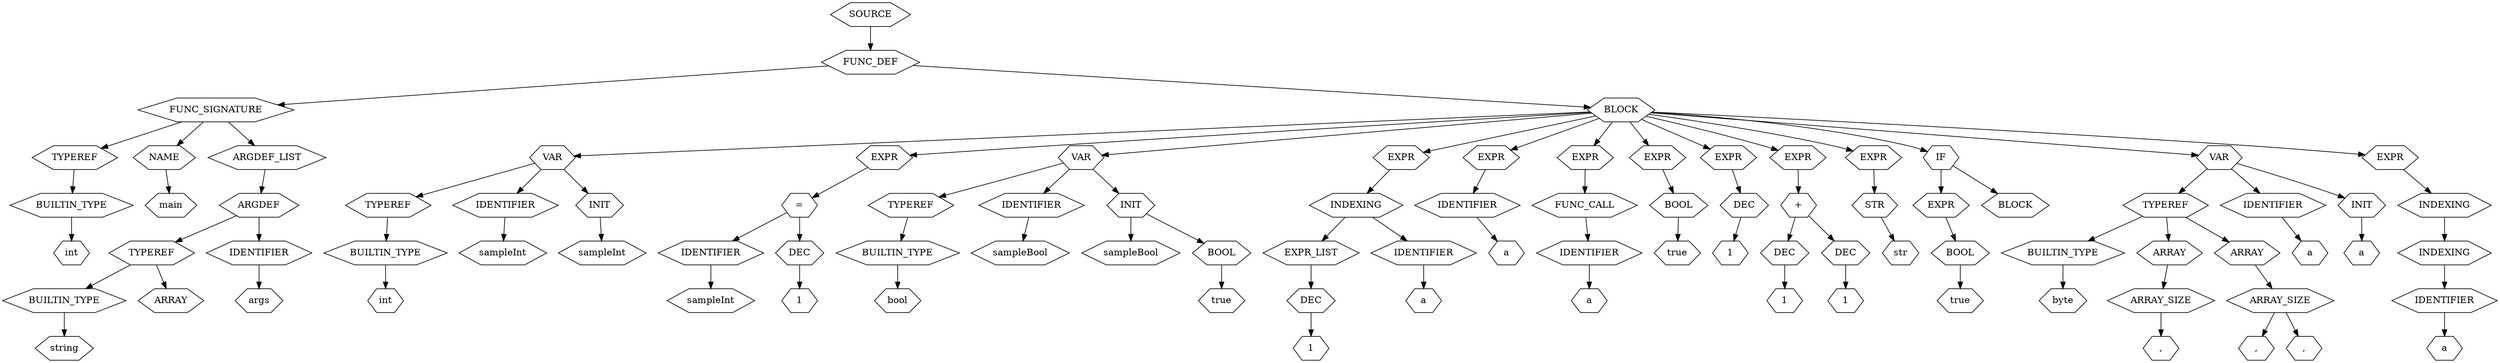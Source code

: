 digraph Tree {
    node [shape=hexagon];
    node_0 [label="SOURCE"]
    node_0 -> node_1;
    node_1 [label="FUNC_DEF"]
    node_1 -> node_2;
    node_2 [label="FUNC_SIGNATURE"]
    node_2 -> node_3;
    node_3 [label="TYPEREF"]
    node_3 -> node_4;
    node_4 [label="BUILTIN_TYPE"]
    node_4 -> node_5;
    node_5 [label="int"]
    node_2 -> node_6;
    node_6 [label="NAME"]
    node_6 -> node_7;
    node_7 [label="main"]
    node_2 -> node_8;
    node_8 [label="ARGDEF_LIST"]
    node_8 -> node_9;
    node_9 [label="ARGDEF"]
    node_9 -> node_10;
    node_10 [label="TYPEREF"]
    node_10 -> node_11;
    node_11 [label="BUILTIN_TYPE"]
    node_11 -> node_12;
    node_12 [label="string"]
    node_10 -> node_13;
    node_13 [label="ARRAY"]
    node_9 -> node_14;
    node_14 [label="IDENTIFIER"]
    node_14 -> node_15;
    node_15 [label="args"]
    node_1 -> node_16;
    node_16 [label="BLOCK"]
    node_16 -> node_17;
    node_17 [label="VAR"]
    node_17 -> node_18;
    node_18 [label="TYPEREF"]
    node_18 -> node_19;
    node_19 [label="BUILTIN_TYPE"]
    node_19 -> node_20;
    node_20 [label="int"]
    node_17 -> node_21;
    node_21 [label="IDENTIFIER"]
    node_21 -> node_22;
    node_22 [label="sampleInt"]
    node_17 -> node_23;
    node_23 [label="INIT"]
    node_23 -> node_24;
    node_24 [label="sampleInt"]
    node_16 -> node_25;
    node_25 [label="EXPR"]
    node_25 -> node_26;
    node_26 [label="="]
    node_26 -> node_27;
    node_27 [label="IDENTIFIER"]
    node_27 -> node_28;
    node_28 [label="sampleInt"]
    node_26 -> node_29;
    node_29 [label="DEC"]
    node_29 -> node_30;
    node_30 [label="1"]
    node_16 -> node_31;
    node_31 [label="VAR"]
    node_31 -> node_32;
    node_32 [label="TYPEREF"]
    node_32 -> node_33;
    node_33 [label="BUILTIN_TYPE"]
    node_33 -> node_34;
    node_34 [label="bool"]
    node_31 -> node_35;
    node_35 [label="IDENTIFIER"]
    node_35 -> node_36;
    node_36 [label="sampleBool"]
    node_31 -> node_37;
    node_37 [label="INIT"]
    node_37 -> node_38;
    node_38 [label="sampleBool"]
    node_37 -> node_39;
    node_39 [label="BOOL"]
    node_39 -> node_40;
    node_40 [label="true"]
    node_16 -> node_41;
    node_41 [label="EXPR"]
    node_41 -> node_42;
    node_42 [label="INDEXING"]
    node_42 -> node_43;
    node_43 [label="EXPR_LIST"]
    node_43 -> node_44;
    node_44 [label="DEC"]
    node_44 -> node_45;
    node_45 [label="1"]
    node_42 -> node_46;
    node_46 [label="IDENTIFIER"]
    node_46 -> node_47;
    node_47 [label="a"]
    node_16 -> node_48;
    node_48 [label="EXPR"]
    node_48 -> node_49;
    node_49 [label="IDENTIFIER"]
    node_49 -> node_50;
    node_50 [label="a"]
    node_16 -> node_51;
    node_51 [label="EXPR"]
    node_51 -> node_52;
    node_52 [label="FUNC_CALL"]
    node_52 -> node_53;
    node_53 [label="IDENTIFIER"]
    node_53 -> node_54;
    node_54 [label="a"]
    node_16 -> node_55;
    node_55 [label="EXPR"]
    node_55 -> node_56;
    node_56 [label="BOOL"]
    node_56 -> node_57;
    node_57 [label="true"]
    node_16 -> node_58;
    node_58 [label="EXPR"]
    node_58 -> node_59;
    node_59 [label="DEC"]
    node_59 -> node_60;
    node_60 [label="1"]
    node_16 -> node_61;
    node_61 [label="EXPR"]
    node_61 -> node_62;
    node_62 [label="+"]
    node_62 -> node_63;
    node_63 [label="DEC"]
    node_63 -> node_64;
    node_64 [label="1"]
    node_62 -> node_65;
    node_65 [label="DEC"]
    node_65 -> node_66;
    node_66 [label="1"]
    node_16 -> node_67;
    node_67 [label="EXPR"]
    node_67 -> node_68;
    node_68 [label="STR"]
    node_68 -> node_69;
    node_69 [label="str"]
    node_16 -> node_70;
    node_70 [label="IF"]
    node_70 -> node_71;
    node_71 [label="EXPR"]
    node_71 -> node_72;
    node_72 [label="BOOL"]
    node_72 -> node_73;
    node_73 [label="true"]
    node_70 -> node_74;
    node_74 [label="BLOCK"]
    node_16 -> node_75;
    node_75 [label="VAR"]
    node_75 -> node_76;
    node_76 [label="TYPEREF"]
    node_76 -> node_77;
    node_77 [label="BUILTIN_TYPE"]
    node_77 -> node_78;
    node_78 [label="byte"]
    node_76 -> node_79;
    node_79 [label="ARRAY"]
    node_79 -> node_80;
    node_80 [label="ARRAY_SIZE"]
    node_80 -> node_81;
    node_81 [label=","]
    node_76 -> node_82;
    node_82 [label="ARRAY"]
    node_82 -> node_83;
    node_83 [label="ARRAY_SIZE"]
    node_83 -> node_84;
    node_84 [label=","]
    node_83 -> node_85;
    node_85 [label=","]
    node_75 -> node_86;
    node_86 [label="IDENTIFIER"]
    node_86 -> node_87;
    node_87 [label="a"]
    node_75 -> node_88;
    node_88 [label="INIT"]
    node_88 -> node_89;
    node_89 [label="a"]
    node_16 -> node_90;
    node_90 [label="EXPR"]
    node_90 -> node_91;
    node_91 [label="INDEXING"]
    node_91 -> node_92;
    node_92 [label="INDEXING"]
    node_92 -> node_93;
    node_93 [label="IDENTIFIER"]
    node_93 -> node_94;
    node_94 [label="a"]
}

